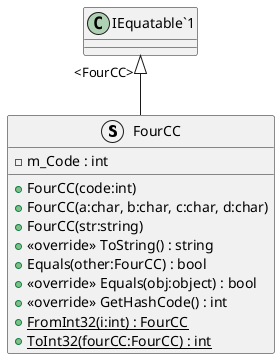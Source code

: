 @startuml
struct FourCC {
    - m_Code : int
    + FourCC(code:int)
    + FourCC(a:char, b:char, c:char, d:char)
    + FourCC(str:string)
    + <<override>> ToString() : string
    + Equals(other:FourCC) : bool
    + <<override>> Equals(obj:object) : bool
    + <<override>> GetHashCode() : int
    + {static} FromInt32(i:int) : FourCC
    + {static} ToInt32(fourCC:FourCC) : int
}
"IEquatable`1" "<FourCC>" <|-- FourCC
@enduml
